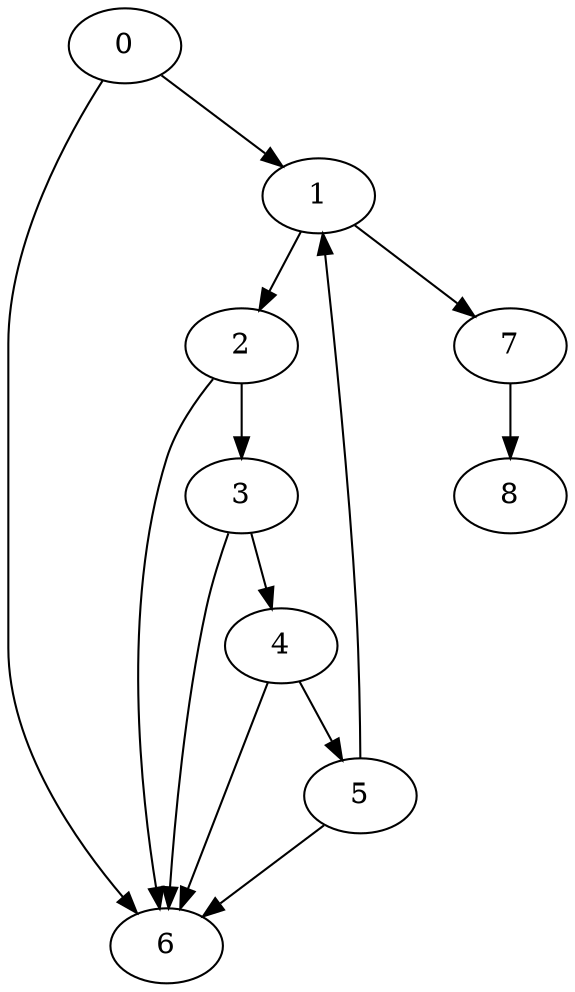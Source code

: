 digraph {
	0
	1
	2
	3
	4
	5
	6
	7
	8
	0 -> 1
	5 -> 1
	1 -> 2
	2 -> 3
	3 -> 4
	3 -> 6
	4 -> 6
	5 -> 6
	0 -> 6
	2 -> 6
	1 -> 7
	7 -> 8
	4 -> 5
}
